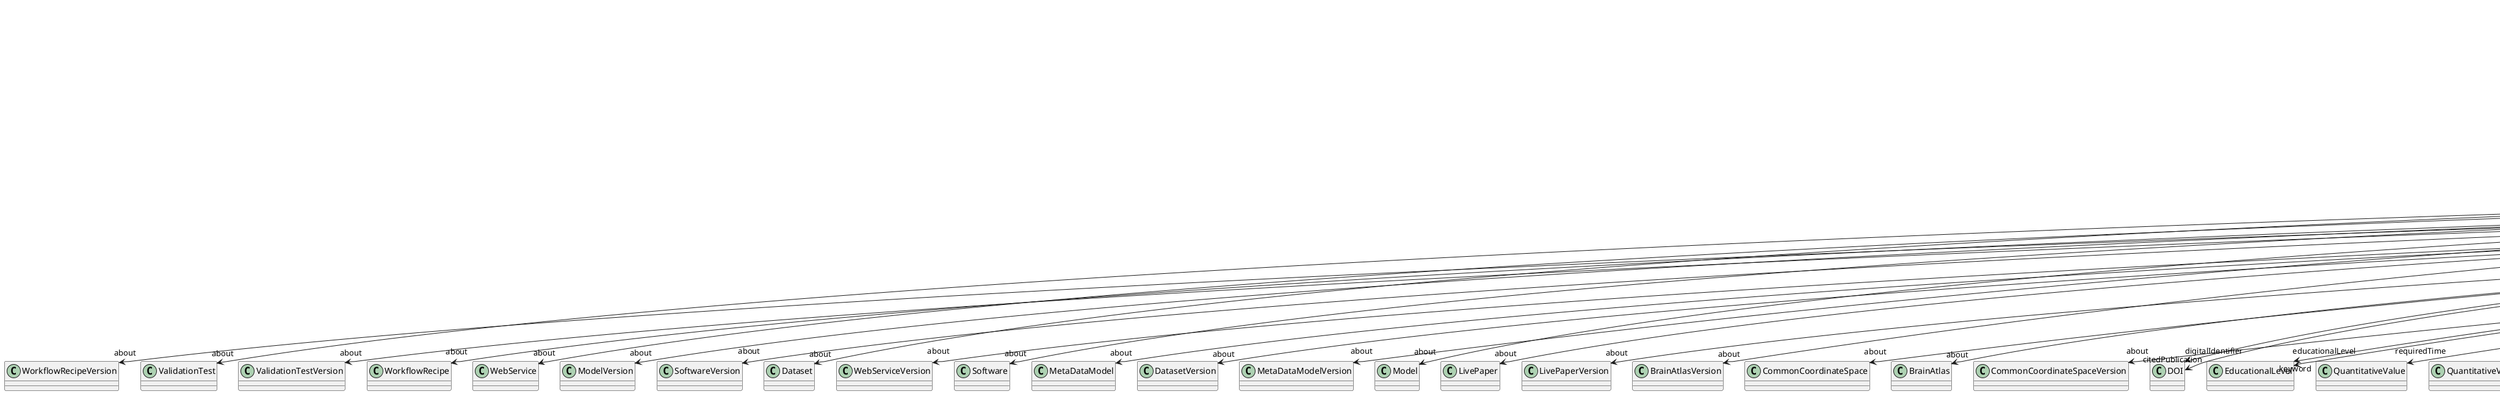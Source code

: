 @startuml
class LearningResource {
+about
+digitalIdentifier
+educationalLevel
+learningOutcome
+order
+prerequisite
+requiredTime
+topic
+type
+abstract
+author
+citedPublication
+copyright
+creationDate
+custodian
+editor
+funding
+IRI
+keyword
+license
+modificationDate
+name
+publicationDate
+publisher
+versionIdentifier

}
LearningResource -d-> "about" WorkflowRecipeVersion
LearningResource -d-> "about" ValidationTest
LearningResource -d-> "about" ValidationTestVersion
LearningResource -d-> "about" WorkflowRecipe
LearningResource -d-> "about" WebService
LearningResource -d-> "about" ModelVersion
LearningResource -d-> "about" SoftwareVersion
LearningResource -d-> "about" Dataset
LearningResource -d-> "about" WebServiceVersion
LearningResource -d-> "about" Software
LearningResource -d-> "about" MetaDataModel
LearningResource -d-> "about" DatasetVersion
LearningResource -d-> "about" MetaDataModelVersion
LearningResource -d-> "about" Model
LearningResource -d-> "about" LivePaper
LearningResource -d-> "about" LivePaperVersion
LearningResource -d-> "about" BrainAtlasVersion
LearningResource -d-> "about" CommonCoordinateSpace
LearningResource -d-> "about" BrainAtlas
LearningResource -d-> "about" CommonCoordinateSpaceVersion
LearningResource -d-> "digitalIdentifier" DOI
LearningResource -d-> "educationalLevel" EducationalLevel
LearningResource -d-> "requiredTime" QuantitativeValue
LearningResource -d-> "requiredTime" QuantitativeValueRange
LearningResource -d-> "type" LearningResourceType
LearningResource -d-> "author" Person
LearningResource -d-> "author" Consortium
LearningResource -d-> "author" Organization
LearningResource -d-> "citedPublication" DOI
LearningResource -d-> "citedPublication" ISBN
LearningResource -d-> "copyright" Copyright
LearningResource -d-> "custodian" Person
LearningResource -d-> "custodian" Consortium
LearningResource -d-> "custodian" Organization
LearningResource -d-> "editor" Person
LearningResource -d-> "funding" Funding
LearningResource -d-> "keyword" ActionStatusType
LearningResource -d-> "keyword" ModelAbstractionLevel
LearningResource -d-> "keyword" CellCultureType
LearningResource -d-> "keyword" AnatomicalPlane
LearningResource -d-> "keyword" AgeCategory
LearningResource -d-> "keyword" TissueSampleAttribute
LearningResource -d-> "keyword" Handedness
LearningResource -d-> "keyword" EthicsAssessment
LearningResource -d-> "keyword" LearningResourceType
LearningResource -d-> "keyword" BiologicalSex
LearningResource -d-> "keyword" ContributionType
LearningResource -d-> "keyword" TermSuggestion
LearningResource -d-> "keyword" EducationalLevel
LearningResource -d-> "keyword" OperatingDevice
LearningResource -d-> "keyword" AnnotationType
LearningResource -d-> "keyword" StimulationApproach
LearningResource -d-> "keyword" Language
LearningResource -d-> "keyword" TactileStimulusType
LearningResource -d-> "keyword" SubcellularEntity
LearningResource -d-> "keyword" OrganismSubstance
LearningResource -d-> "keyword" CellType
LearningResource -d-> "keyword" UBERONParcellation
LearningResource -d-> "keyword" VisualStimulusType
LearningResource -d-> "keyword" CriteriaQualityType
LearningResource -d-> "keyword" SetupType
LearningResource -d-> "keyword" GustatoryStimulusType
LearningResource -d-> "keyword" FileUsageRole
LearningResource -d-> "keyword" Laterality
LearningResource -d-> "keyword" AnatomicalAxesOrientation
LearningResource -d-> "keyword" MolecularEntity
LearningResource -d-> "keyword" FileRepositoryType
LearningResource -d-> "keyword" MeasuredQuantity
LearningResource -d-> "keyword" ElectricalStimulusType
LearningResource -d-> "keyword" MetaDataModelType
LearningResource -d-> "keyword" ExperimentalApproach
LearningResource -d-> "keyword" QualitativeOverlap
LearningResource -d-> "keyword" SoftwareApplicationCategory
LearningResource -d-> "keyword" PreparationType
LearningResource -d-> "keyword" StimulationTechnique
LearningResource -d-> "keyword" GeneticStrainType
LearningResource -d-> "keyword" Service
LearningResource -d-> "keyword" PatchClampVariation
LearningResource -d-> "keyword" Organ
LearningResource -d-> "keyword" SoftwareFeature
LearningResource -d-> "keyword" AtlasType
LearningResource -d-> "keyword" BreedingType
LearningResource -d-> "keyword" AnalysisTechnique
LearningResource -d-> "keyword" DataType
LearningResource -d-> "keyword" CranialWindowReinforcementType
LearningResource -d-> "keyword" TissueSampleType
LearningResource -d-> "keyword" ModelScope
LearningResource -d-> "keyword" AnnotationCriteriaType
LearningResource -d-> "keyword" DiseaseModel
LearningResource -d-> "keyword" Technique
LearningResource -d-> "keyword" SubjectAttribute
LearningResource -d-> "keyword" OlfactoryStimulusType
LearningResource -d-> "keyword" Species
LearningResource -d-> "keyword" ChemicalMixtureType
LearningResource -d-> "keyword" ProgrammingLanguage
LearningResource -d-> "keyword" Terminology
LearningResource -d-> "keyword" OrganismSystem
LearningResource -d-> "keyword" ProductAccessibility
LearningResource -d-> "keyword" UnitOfMeasurement
LearningResource -d-> "keyword" BiologicalOrder
LearningResource -d-> "keyword" TypeOfUncertainty
LearningResource -d-> "keyword" OperatingSystem
LearningResource -d-> "keyword" CranialWindowConstructionType
LearningResource -d-> "keyword" OpticalStimulusType
LearningResource -d-> "keyword" DifferenceMeasure
LearningResource -d-> "keyword" FileBundleGrouping
LearningResource -d-> "keyword" Disease
LearningResource -d-> "keyword" DeviceType
LearningResource -d-> "keyword" SemanticDataType
LearningResource -d-> "keyword" AuditoryStimulusType
LearningResource -d-> "license" License
LearningResource -d-> "publisher" Person
LearningResource -d-> "publisher" Consortium
LearningResource -d-> "publisher" Organization

@enduml
